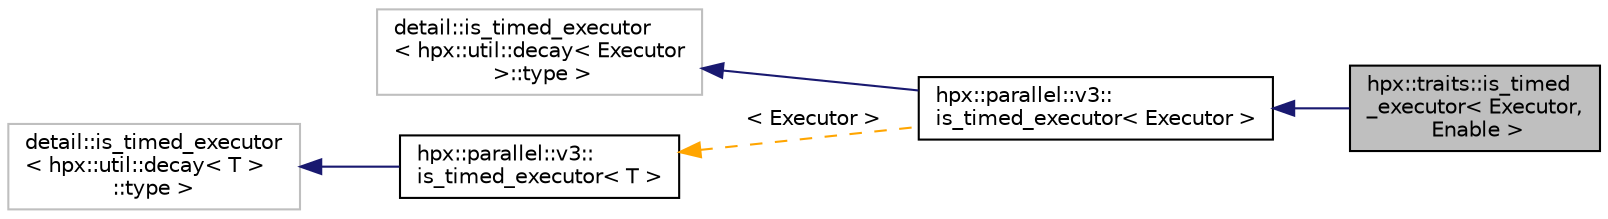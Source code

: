 digraph "hpx::traits::is_timed_executor&lt; Executor, Enable &gt;"
{
  edge [fontname="Helvetica",fontsize="10",labelfontname="Helvetica",labelfontsize="10"];
  node [fontname="Helvetica",fontsize="10",shape=record];
  rankdir="LR";
  Node5 [label="hpx::traits::is_timed\l_executor\< Executor,\l Enable \>",height=0.2,width=0.4,color="black", fillcolor="grey75", style="filled", fontcolor="black"];
  Node6 -> Node5 [dir="back",color="midnightblue",fontsize="10",style="solid",fontname="Helvetica"];
  Node6 [label="hpx::parallel::v3::\lis_timed_executor\< Executor \>",height=0.2,width=0.4,color="black", fillcolor="white", style="filled",URL="$dc/dfa/structhpx_1_1parallel_1_1v3_1_1is__timed__executor.html"];
  Node7 -> Node6 [dir="back",color="midnightblue",fontsize="10",style="solid",fontname="Helvetica"];
  Node7 [label="detail::is_timed_executor\l\< hpx::util::decay\< Executor\l  \>::type \>",height=0.2,width=0.4,color="grey75", fillcolor="white", style="filled"];
  Node8 -> Node6 [dir="back",color="orange",fontsize="10",style="dashed",label=" \< Executor \>" ,fontname="Helvetica"];
  Node8 [label="hpx::parallel::v3::\lis_timed_executor\< T \>",height=0.2,width=0.4,color="black", fillcolor="white", style="filled",URL="$dc/dfa/structhpx_1_1parallel_1_1v3_1_1is__timed__executor.html"];
  Node9 -> Node8 [dir="back",color="midnightblue",fontsize="10",style="solid",fontname="Helvetica"];
  Node9 [label="detail::is_timed_executor\l\< hpx::util::decay\< T \>\l::type \>",height=0.2,width=0.4,color="grey75", fillcolor="white", style="filled"];
}
